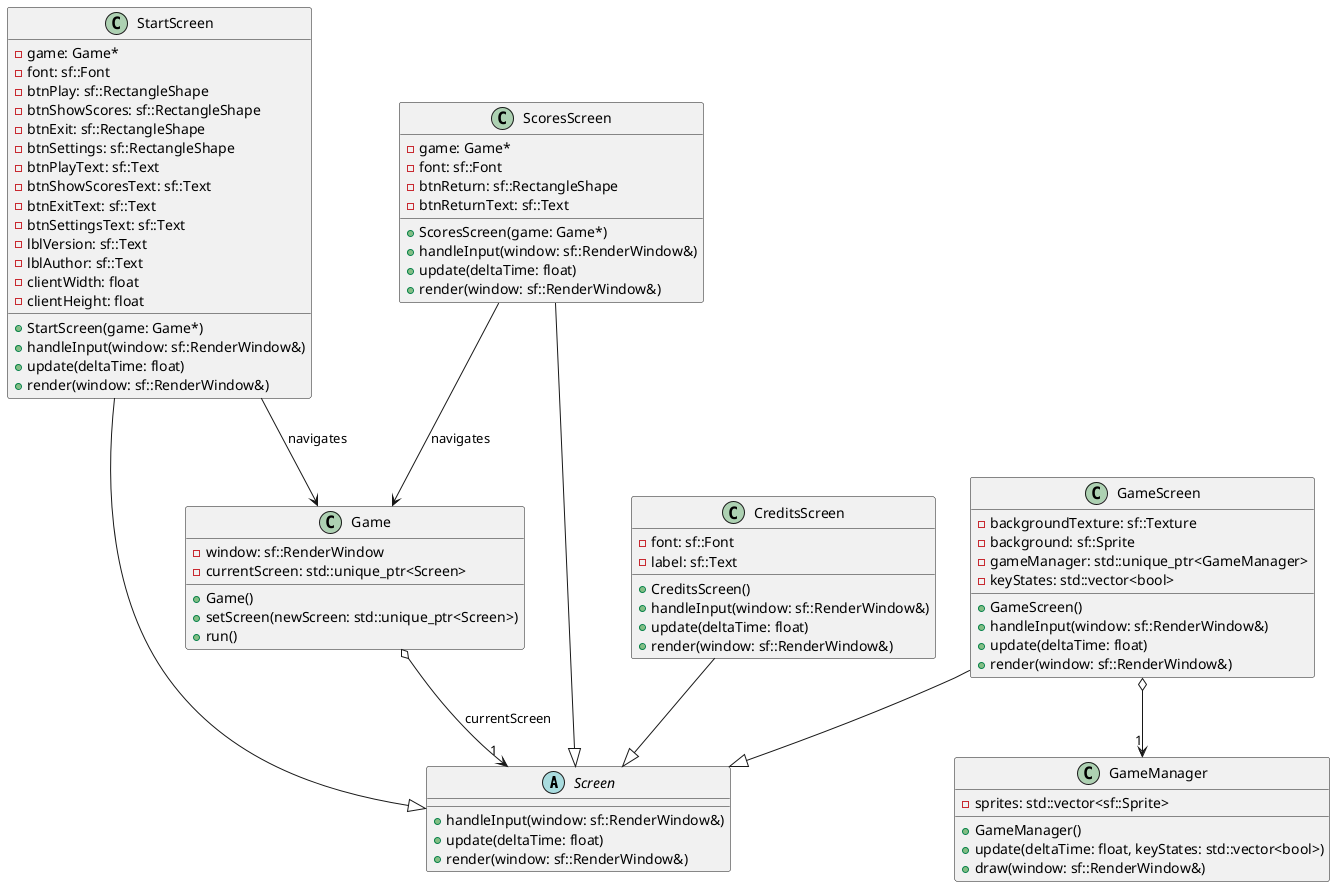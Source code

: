 @startuml ScreensDiagramClass

' Clase base abstracta
abstract class Screen {
  +handleInput(window: sf::RenderWindow&)
  +update(deltaTime: float)
  +render(window: sf::RenderWindow&)
}

' Clase principal del juego
class Game {
  -window: sf::RenderWindow
  -currentScreen: std::unique_ptr<Screen>
  +Game()
  +setScreen(newScreen: std::unique_ptr<Screen>)
  +run()
}

' Pantalla de inicio
class StartScreen {
  -game: Game*
  -font: sf::Font
  -btnPlay: sf::RectangleShape
  -btnShowScores: sf::RectangleShape
  -btnExit: sf::RectangleShape
  -btnSettings: sf::RectangleShape
  -btnPlayText: sf::Text
  -btnShowScoresText: sf::Text
  -btnExitText: sf::Text
  -btnSettingsText: sf::Text
  -lblVersion: sf::Text
  -lblAuthor: sf::Text
  -clientWidth: float
  -clientHeight: float
  +StartScreen(game: Game*)
  +handleInput(window: sf::RenderWindow&)
  +update(deltaTime: float)
  +render(window: sf::RenderWindow&)
}

' Pantalla del juego
class GameScreen {
  -backgroundTexture: sf::Texture
  -background: sf::Sprite
  -gameManager: std::unique_ptr<GameManager>
  -keyStates: std::vector<bool>
  +GameScreen()
  +handleInput(window: sf::RenderWindow&)
  +update(deltaTime: float)
  +render(window: sf::RenderWindow&)
}

' Pantalla de puntajes
class ScoresScreen {
  -game: Game*
  -font: sf::Font
  -btnReturn: sf::RectangleShape
  -btnReturnText: sf::Text
  +ScoresScreen(game: Game*)
  +handleInput(window: sf::RenderWindow&)
  +update(deltaTime: float)
  +render(window: sf::RenderWindow&)
}

' Pantalla de créditos
class CreditsScreen {
  -font: sf::Font
  -label: sf::Text
  +CreditsScreen()
  +handleInput(window: sf::RenderWindow&)
  +update(deltaTime: float)
  +render(window: sf::RenderWindow&)
}

' Clase supuesta para GameManager
class GameManager {
  ' Atributos supuestos
  -sprites: std::vector<sf::Sprite>
  +GameManager()
  +update(deltaTime: float, keyStates: std::vector<bool>)
  +draw(window: sf::RenderWindow&)
}

' Relaciones
Game o--> "1" Screen : currentScreen
StartScreen --|> Screen
GameScreen --|> Screen
ScoresScreen --|> Screen
CreditsScreen --|> Screen
GameScreen o--> "1" GameManager
StartScreen --> Game : navigates
ScoresScreen --> Game : navigates

@enduml
